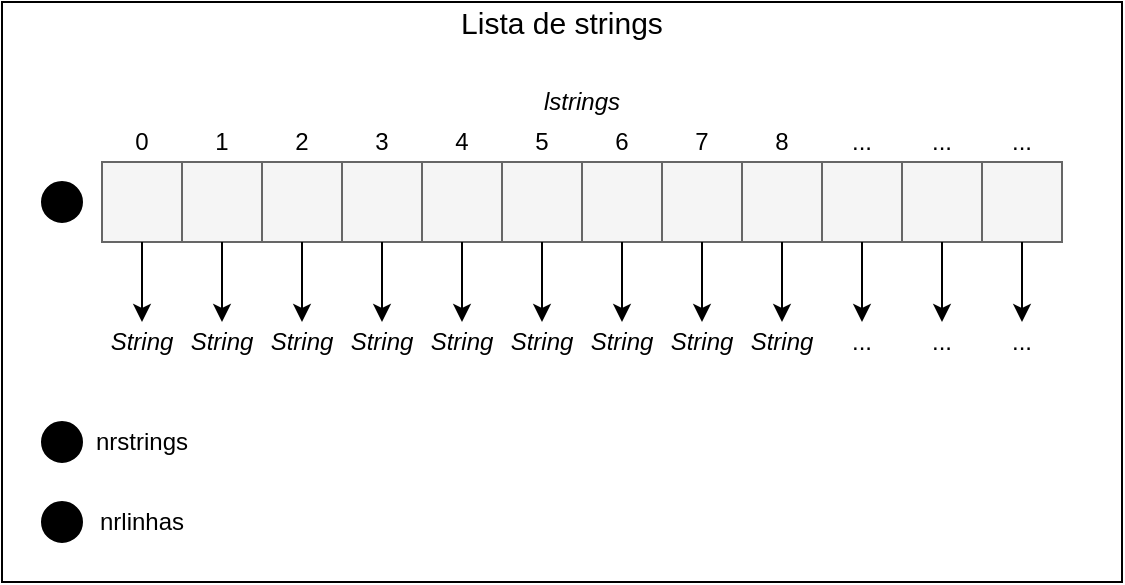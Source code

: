 <mxfile version="10.7.5" type="device"><diagram id="8GkzO-2iXQMkuJmufmp5" name="Page-1"><mxGraphModel dx="914" dy="606" grid="1" gridSize="10" guides="1" tooltips="1" connect="1" arrows="1" fold="1" page="1" pageScale="1" pageWidth="850" pageHeight="1100" math="0" shadow="0"><root><mxCell id="0"/><mxCell id="1" parent="0"/><mxCell id="2WYAGC3ekxAIEiTmy_mu-112" value="" style="rounded=0;whiteSpace=wrap;html=1;" parent="1" vertex="1"><mxGeometry x="80" y="40" width="560" height="290" as="geometry"/></mxCell><mxCell id="2WYAGC3ekxAIEiTmy_mu-1" value="" style="whiteSpace=wrap;html=1;aspect=fixed;fillColor=#f5f5f5;strokeColor=#666666;fontColor=#333333;" parent="1" vertex="1"><mxGeometry x="130" y="120" width="40" height="40" as="geometry"/></mxCell><mxCell id="2WYAGC3ekxAIEiTmy_mu-2" value="" style="whiteSpace=wrap;html=1;aspect=fixed;fillColor=#f5f5f5;strokeColor=#666666;fontColor=#333333;" parent="1" vertex="1"><mxGeometry x="170" y="120" width="40" height="40" as="geometry"/></mxCell><mxCell id="2WYAGC3ekxAIEiTmy_mu-4" value="" style="whiteSpace=wrap;html=1;aspect=fixed;fillColor=#f5f5f5;strokeColor=#666666;fontColor=#333333;" parent="1" vertex="1"><mxGeometry x="250" y="120" width="40" height="40" as="geometry"/></mxCell><mxCell id="2WYAGC3ekxAIEiTmy_mu-7" value="" style="whiteSpace=wrap;html=1;aspect=fixed;fillColor=#f5f5f5;strokeColor=#666666;fontColor=#333333;" parent="1" vertex="1"><mxGeometry x="290" y="120" width="40" height="40" as="geometry"/></mxCell><mxCell id="2WYAGC3ekxAIEiTmy_mu-8" value="" style="whiteSpace=wrap;html=1;aspect=fixed;fillColor=#f5f5f5;strokeColor=#666666;fontColor=#333333;" parent="1" vertex="1"><mxGeometry x="330" y="120" width="40" height="40" as="geometry"/></mxCell><mxCell id="2WYAGC3ekxAIEiTmy_mu-10" value="" style="whiteSpace=wrap;html=1;aspect=fixed;fillColor=#f5f5f5;strokeColor=#666666;fontColor=#333333;" parent="1" vertex="1"><mxGeometry x="410" y="120" width="40" height="40" as="geometry"/></mxCell><mxCell id="2WYAGC3ekxAIEiTmy_mu-11" value="" style="whiteSpace=wrap;html=1;aspect=fixed;fillColor=#f5f5f5;strokeColor=#666666;fontColor=#333333;" parent="1" vertex="1"><mxGeometry x="450" y="120" width="40" height="40" as="geometry"/></mxCell><mxCell id="2WYAGC3ekxAIEiTmy_mu-12" value="" style="whiteSpace=wrap;html=1;aspect=fixed;fillColor=#f5f5f5;strokeColor=#666666;fontColor=#333333;" parent="1" vertex="1"><mxGeometry x="490" y="120" width="40" height="40" as="geometry"/></mxCell><mxCell id="2WYAGC3ekxAIEiTmy_mu-13" value="" style="whiteSpace=wrap;html=1;aspect=fixed;fillColor=#f5f5f5;strokeColor=#666666;fontColor=#333333;" parent="1" vertex="1"><mxGeometry x="530" y="120" width="40" height="40" as="geometry"/></mxCell><mxCell id="2WYAGC3ekxAIEiTmy_mu-14" value="" style="whiteSpace=wrap;html=1;aspect=fixed;fillColor=#f5f5f5;strokeColor=#666666;fontColor=#333333;" parent="1" vertex="1"><mxGeometry x="570" y="120" width="40" height="40" as="geometry"/></mxCell><mxCell id="2WYAGC3ekxAIEiTmy_mu-16" value="&lt;i&gt;lstrings&lt;/i&gt;" style="text;html=1;strokeColor=none;fillColor=none;align=center;verticalAlign=middle;whiteSpace=wrap;rounded=0;" parent="1" vertex="1"><mxGeometry x="350" y="80" width="40" height="20" as="geometry"/></mxCell><mxCell id="2WYAGC3ekxAIEiTmy_mu-17" value="" style="endArrow=classic;html=1;exitX=0.5;exitY=1;exitDx=0;exitDy=0;entryX=0.5;entryY=0;entryDx=0;entryDy=0;" parent="1" source="2WYAGC3ekxAIEiTmy_mu-8" target="oww64-2o9A2ZtZIngmTk-17" edge="1"><mxGeometry width="50" height="50" relative="1" as="geometry"><mxPoint x="130" y="310" as="sourcePoint"/><mxPoint x="350" y="190" as="targetPoint"/></mxGeometry></mxCell><mxCell id="2WYAGC3ekxAIEiTmy_mu-43" value="" style="whiteSpace=wrap;html=1;aspect=fixed;fillColor=#f5f5f5;strokeColor=#666666;fontColor=#333333;" parent="1" vertex="1"><mxGeometry x="370" y="120" width="40" height="40" as="geometry"/></mxCell><mxCell id="2WYAGC3ekxAIEiTmy_mu-44" value="" style="whiteSpace=wrap;html=1;aspect=fixed;fillColor=#f5f5f5;strokeColor=#666666;fontColor=#333333;" parent="1" vertex="1"><mxGeometry x="210" y="120" width="40" height="40" as="geometry"/></mxCell><mxCell id="2WYAGC3ekxAIEiTmy_mu-45" value="0" style="text;html=1;strokeColor=none;fillColor=none;align=center;verticalAlign=middle;whiteSpace=wrap;rounded=0;" parent="1" vertex="1"><mxGeometry x="130" y="100" width="40" height="20" as="geometry"/></mxCell><mxCell id="2WYAGC3ekxAIEiTmy_mu-47" value="1" style="text;html=1;strokeColor=none;fillColor=none;align=center;verticalAlign=middle;whiteSpace=wrap;rounded=0;" parent="1" vertex="1"><mxGeometry x="170" y="100" width="40" height="20" as="geometry"/></mxCell><mxCell id="2WYAGC3ekxAIEiTmy_mu-48" value="2" style="text;html=1;strokeColor=none;fillColor=none;align=center;verticalAlign=middle;whiteSpace=wrap;rounded=0;" parent="1" vertex="1"><mxGeometry x="210" y="100" width="40" height="20" as="geometry"/></mxCell><mxCell id="2WYAGC3ekxAIEiTmy_mu-49" value="3" style="text;html=1;strokeColor=none;fillColor=none;align=center;verticalAlign=middle;whiteSpace=wrap;rounded=0;" parent="1" vertex="1"><mxGeometry x="250" y="100" width="40" height="20" as="geometry"/></mxCell><mxCell id="2WYAGC3ekxAIEiTmy_mu-50" value="4" style="text;html=1;strokeColor=none;fillColor=none;align=center;verticalAlign=middle;whiteSpace=wrap;rounded=0;" parent="1" vertex="1"><mxGeometry x="290" y="100" width="40" height="20" as="geometry"/></mxCell><mxCell id="2WYAGC3ekxAIEiTmy_mu-51" value="5&lt;br&gt;" style="text;html=1;strokeColor=none;fillColor=none;align=center;verticalAlign=middle;whiteSpace=wrap;rounded=0;" parent="1" vertex="1"><mxGeometry x="330" y="100" width="40" height="20" as="geometry"/></mxCell><mxCell id="2WYAGC3ekxAIEiTmy_mu-52" value="6&lt;br&gt;" style="text;html=1;strokeColor=none;fillColor=none;align=center;verticalAlign=middle;whiteSpace=wrap;rounded=0;" parent="1" vertex="1"><mxGeometry x="370" y="100" width="40" height="20" as="geometry"/></mxCell><mxCell id="2WYAGC3ekxAIEiTmy_mu-53" value="7&lt;br&gt;" style="text;html=1;strokeColor=none;fillColor=none;align=center;verticalAlign=middle;whiteSpace=wrap;rounded=0;" parent="1" vertex="1"><mxGeometry x="410" y="100" width="40" height="20" as="geometry"/></mxCell><mxCell id="2WYAGC3ekxAIEiTmy_mu-54" value="8" style="text;html=1;strokeColor=none;fillColor=none;align=center;verticalAlign=middle;whiteSpace=wrap;rounded=0;" parent="1" vertex="1"><mxGeometry x="450" y="100" width="40" height="20" as="geometry"/></mxCell><mxCell id="2WYAGC3ekxAIEiTmy_mu-55" value="..." style="text;html=1;strokeColor=none;fillColor=none;align=center;verticalAlign=middle;whiteSpace=wrap;rounded=0;" parent="1" vertex="1"><mxGeometry x="490" y="100" width="40" height="20" as="geometry"/></mxCell><mxCell id="2WYAGC3ekxAIEiTmy_mu-56" value="..." style="text;html=1;strokeColor=none;fillColor=none;align=center;verticalAlign=middle;whiteSpace=wrap;rounded=0;" parent="1" vertex="1"><mxGeometry x="530" y="100" width="40" height="20" as="geometry"/></mxCell><mxCell id="2WYAGC3ekxAIEiTmy_mu-57" value="..." style="text;html=1;strokeColor=none;fillColor=none;align=center;verticalAlign=middle;whiteSpace=wrap;rounded=0;" parent="1" vertex="1"><mxGeometry x="570" y="100" width="40" height="20" as="geometry"/></mxCell><mxCell id="2WYAGC3ekxAIEiTmy_mu-60" value="" style="endArrow=classic;html=1;exitX=0.5;exitY=1;exitDx=0;exitDy=0;" parent="1" edge="1"><mxGeometry width="50" height="50" relative="1" as="geometry"><mxPoint x="550" y="160" as="sourcePoint"/><mxPoint x="550" y="200" as="targetPoint"/></mxGeometry></mxCell><mxCell id="2WYAGC3ekxAIEiTmy_mu-62" value="...&lt;br&gt;" style="text;html=1;strokeColor=none;fillColor=none;align=center;verticalAlign=middle;whiteSpace=wrap;rounded=0;" parent="1" vertex="1"><mxGeometry x="530" y="200" width="40" height="20" as="geometry"/></mxCell><mxCell id="2WYAGC3ekxAIEiTmy_mu-69" value="" style="endArrow=classic;html=1;exitX=0.5;exitY=1;exitDx=0;exitDy=0;" parent="1" edge="1"><mxGeometry width="50" height="50" relative="1" as="geometry"><mxPoint x="430" y="160" as="sourcePoint"/><mxPoint x="430" y="200" as="targetPoint"/></mxGeometry></mxCell><mxCell id="2WYAGC3ekxAIEiTmy_mu-70" value="&lt;i&gt;String&lt;/i&gt;&lt;br&gt;" style="text;html=1;strokeColor=none;fillColor=none;align=center;verticalAlign=middle;whiteSpace=wrap;rounded=0;" parent="1" vertex="1"><mxGeometry x="410" y="200" width="40" height="20" as="geometry"/></mxCell><mxCell id="2WYAGC3ekxAIEiTmy_mu-71" value="" style="endArrow=classic;html=1;exitX=0.5;exitY=1;exitDx=0;exitDy=0;" parent="1" edge="1"><mxGeometry width="50" height="50" relative="1" as="geometry"><mxPoint x="470" y="160" as="sourcePoint"/><mxPoint x="470" y="200" as="targetPoint"/></mxGeometry></mxCell><mxCell id="2WYAGC3ekxAIEiTmy_mu-72" value="&lt;i&gt;String&lt;/i&gt;&lt;br&gt;" style="text;html=1;strokeColor=none;fillColor=none;align=center;verticalAlign=middle;whiteSpace=wrap;rounded=0;" parent="1" vertex="1"><mxGeometry x="450" y="200" width="40" height="20" as="geometry"/></mxCell><mxCell id="2WYAGC3ekxAIEiTmy_mu-73" value="" style="endArrow=classic;html=1;exitX=0.5;exitY=1;exitDx=0;exitDy=0;" parent="1" edge="1"><mxGeometry width="50" height="50" relative="1" as="geometry"><mxPoint x="510" y="160" as="sourcePoint"/><mxPoint x="510" y="200" as="targetPoint"/></mxGeometry></mxCell><mxCell id="2WYAGC3ekxAIEiTmy_mu-74" value="...&lt;br&gt;" style="text;html=1;strokeColor=none;fillColor=none;align=center;verticalAlign=middle;whiteSpace=wrap;rounded=0;" parent="1" vertex="1"><mxGeometry x="490" y="200" width="40" height="20" as="geometry"/></mxCell><mxCell id="2WYAGC3ekxAIEiTmy_mu-75" value="" style="endArrow=classic;html=1;exitX=0.5;exitY=1;exitDx=0;exitDy=0;" parent="1" edge="1"><mxGeometry width="50" height="50" relative="1" as="geometry"><mxPoint x="590" y="160" as="sourcePoint"/><mxPoint x="590" y="200" as="targetPoint"/></mxGeometry></mxCell><mxCell id="2WYAGC3ekxAIEiTmy_mu-76" value="...&lt;br&gt;" style="text;html=1;strokeColor=none;fillColor=none;align=center;verticalAlign=middle;whiteSpace=wrap;rounded=0;" parent="1" vertex="1"><mxGeometry x="570" y="200" width="40" height="20" as="geometry"/></mxCell><mxCell id="2WYAGC3ekxAIEiTmy_mu-77" value="" style="endArrow=classic;html=1;exitX=0.5;exitY=1;exitDx=0;exitDy=0;" parent="1" edge="1"><mxGeometry width="50" height="50" relative="1" as="geometry"><mxPoint x="390" y="160" as="sourcePoint"/><mxPoint x="390" y="200" as="targetPoint"/></mxGeometry></mxCell><mxCell id="2WYAGC3ekxAIEiTmy_mu-78" value="&lt;i&gt;String&lt;/i&gt;&lt;br&gt;" style="text;html=1;strokeColor=none;fillColor=none;align=center;verticalAlign=middle;whiteSpace=wrap;rounded=0;" parent="1" vertex="1"><mxGeometry x="370" y="200" width="40" height="20" as="geometry"/></mxCell><mxCell id="2WYAGC3ekxAIEiTmy_mu-79" value="" style="endArrow=classic;html=1;exitX=0.5;exitY=1;exitDx=0;exitDy=0;" parent="1" edge="1"><mxGeometry width="50" height="50" relative="1" as="geometry"><mxPoint x="310" y="160" as="sourcePoint"/><mxPoint x="310" y="200" as="targetPoint"/></mxGeometry></mxCell><mxCell id="2WYAGC3ekxAIEiTmy_mu-80" value="&lt;i&gt;String&lt;/i&gt;&lt;br&gt;" style="text;html=1;strokeColor=none;fillColor=none;align=center;verticalAlign=middle;whiteSpace=wrap;rounded=0;" parent="1" vertex="1"><mxGeometry x="290" y="200" width="40" height="20" as="geometry"/></mxCell><mxCell id="2WYAGC3ekxAIEiTmy_mu-81" value="" style="endArrow=classic;html=1;exitX=0.5;exitY=1;exitDx=0;exitDy=0;" parent="1" edge="1"><mxGeometry width="50" height="50" relative="1" as="geometry"><mxPoint x="270" y="160" as="sourcePoint"/><mxPoint x="270" y="200" as="targetPoint"/></mxGeometry></mxCell><mxCell id="2WYAGC3ekxAIEiTmy_mu-82" value="&lt;i&gt;String&lt;/i&gt;&lt;br&gt;" style="text;html=1;strokeColor=none;fillColor=none;align=center;verticalAlign=middle;whiteSpace=wrap;rounded=0;" parent="1" vertex="1"><mxGeometry x="250" y="200" width="40" height="20" as="geometry"/></mxCell><mxCell id="2WYAGC3ekxAIEiTmy_mu-83" value="" style="endArrow=classic;html=1;exitX=0.5;exitY=1;exitDx=0;exitDy=0;" parent="1" edge="1"><mxGeometry width="50" height="50" relative="1" as="geometry"><mxPoint x="230" y="160" as="sourcePoint"/><mxPoint x="230" y="200" as="targetPoint"/></mxGeometry></mxCell><mxCell id="2WYAGC3ekxAIEiTmy_mu-84" value="&lt;i&gt;String&lt;/i&gt;&lt;br&gt;" style="text;html=1;strokeColor=none;fillColor=none;align=center;verticalAlign=middle;whiteSpace=wrap;rounded=0;" parent="1" vertex="1"><mxGeometry x="210" y="200" width="40" height="20" as="geometry"/></mxCell><mxCell id="2WYAGC3ekxAIEiTmy_mu-85" value="" style="endArrow=classic;html=1;exitX=0.5;exitY=1;exitDx=0;exitDy=0;" parent="1" edge="1"><mxGeometry width="50" height="50" relative="1" as="geometry"><mxPoint x="190" y="160" as="sourcePoint"/><mxPoint x="190" y="200" as="targetPoint"/></mxGeometry></mxCell><mxCell id="2WYAGC3ekxAIEiTmy_mu-86" value="&lt;i&gt;String&lt;/i&gt;&lt;br&gt;" style="text;html=1;strokeColor=none;fillColor=none;align=center;verticalAlign=middle;whiteSpace=wrap;rounded=0;" parent="1" vertex="1"><mxGeometry x="170" y="200" width="40" height="20" as="geometry"/></mxCell><mxCell id="2WYAGC3ekxAIEiTmy_mu-89" value="" style="endArrow=classic;html=1;" parent="1" source="2WYAGC3ekxAIEiTmy_mu-1" edge="1"><mxGeometry width="50" height="50" relative="1" as="geometry"><mxPoint x="150" y="160" as="sourcePoint"/><mxPoint x="150" y="200" as="targetPoint"/></mxGeometry></mxCell><mxCell id="2WYAGC3ekxAIEiTmy_mu-90" value="&lt;i&gt;String&lt;/i&gt;&lt;br&gt;" style="text;html=1;strokeColor=none;fillColor=none;align=center;verticalAlign=middle;whiteSpace=wrap;rounded=0;" parent="1" vertex="1"><mxGeometry x="130" y="200" width="40" height="20" as="geometry"/></mxCell><mxCell id="2WYAGC3ekxAIEiTmy_mu-113" value="&lt;font style=&quot;font-size: 15px&quot;&gt;Lista de strings&lt;/font&gt;" style="text;html=1;strokeColor=none;fillColor=none;align=center;verticalAlign=middle;whiteSpace=wrap;rounded=0;" parent="1" vertex="1"><mxGeometry x="275" y="40" width="170" height="20" as="geometry"/></mxCell><mxCell id="oww64-2o9A2ZtZIngmTk-17" value="&lt;i&gt;String&lt;/i&gt;" style="text;html=1;strokeColor=none;fillColor=none;align=center;verticalAlign=middle;whiteSpace=wrap;rounded=0;" parent="1" vertex="1"><mxGeometry x="330" y="200" width="40" height="20" as="geometry"/></mxCell><mxCell id="oww64-2o9A2ZtZIngmTk-18" value="&lt;div style=&quot;text-align: left&quot;&gt;&lt;span&gt;nrstrings&lt;/span&gt;&lt;/div&gt;" style="text;html=1;strokeColor=none;fillColor=none;align=center;verticalAlign=middle;whiteSpace=wrap;rounded=0;" parent="1" vertex="1"><mxGeometry x="130" y="250" width="40" height="20" as="geometry"/></mxCell><mxCell id="oww64-2o9A2ZtZIngmTk-19" value="nrlinhas" style="text;html=1;strokeColor=none;fillColor=none;align=center;verticalAlign=middle;whiteSpace=wrap;rounded=0;" parent="1" vertex="1"><mxGeometry x="130" y="290" width="40" height="20" as="geometry"/></mxCell><mxCell id="R22T5hKAu65PPrNEqMIr-40" value="v" style="ellipse;whiteSpace=wrap;html=1;aspect=fixed;fillColor=#000000;" parent="1" vertex="1"><mxGeometry x="100" y="250" width="20" height="20" as="geometry"/></mxCell><mxCell id="R22T5hKAu65PPrNEqMIr-41" value="v" style="ellipse;whiteSpace=wrap;html=1;aspect=fixed;fillColor=#000000;" parent="1" vertex="1"><mxGeometry x="100" y="290" width="20" height="20" as="geometry"/></mxCell><mxCell id="R22T5hKAu65PPrNEqMIr-42" value="v" style="ellipse;whiteSpace=wrap;html=1;aspect=fixed;fillColor=#000000;" parent="1" vertex="1"><mxGeometry x="100" y="130" width="20" height="20" as="geometry"/></mxCell></root></mxGraphModel></diagram></mxfile>